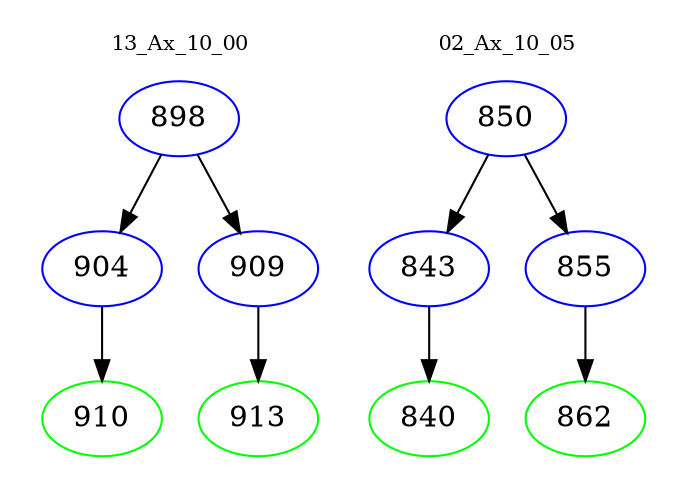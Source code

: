 digraph{
subgraph cluster_0 {
color = white
label = "13_Ax_10_00";
fontsize=10;
T0_898 [label="898", color="blue"]
T0_898 -> T0_904 [color="black"]
T0_904 [label="904", color="blue"]
T0_904 -> T0_910 [color="black"]
T0_910 [label="910", color="green"]
T0_898 -> T0_909 [color="black"]
T0_909 [label="909", color="blue"]
T0_909 -> T0_913 [color="black"]
T0_913 [label="913", color="green"]
}
subgraph cluster_1 {
color = white
label = "02_Ax_10_05";
fontsize=10;
T1_850 [label="850", color="blue"]
T1_850 -> T1_843 [color="black"]
T1_843 [label="843", color="blue"]
T1_843 -> T1_840 [color="black"]
T1_840 [label="840", color="green"]
T1_850 -> T1_855 [color="black"]
T1_855 [label="855", color="blue"]
T1_855 -> T1_862 [color="black"]
T1_862 [label="862", color="green"]
}
}
